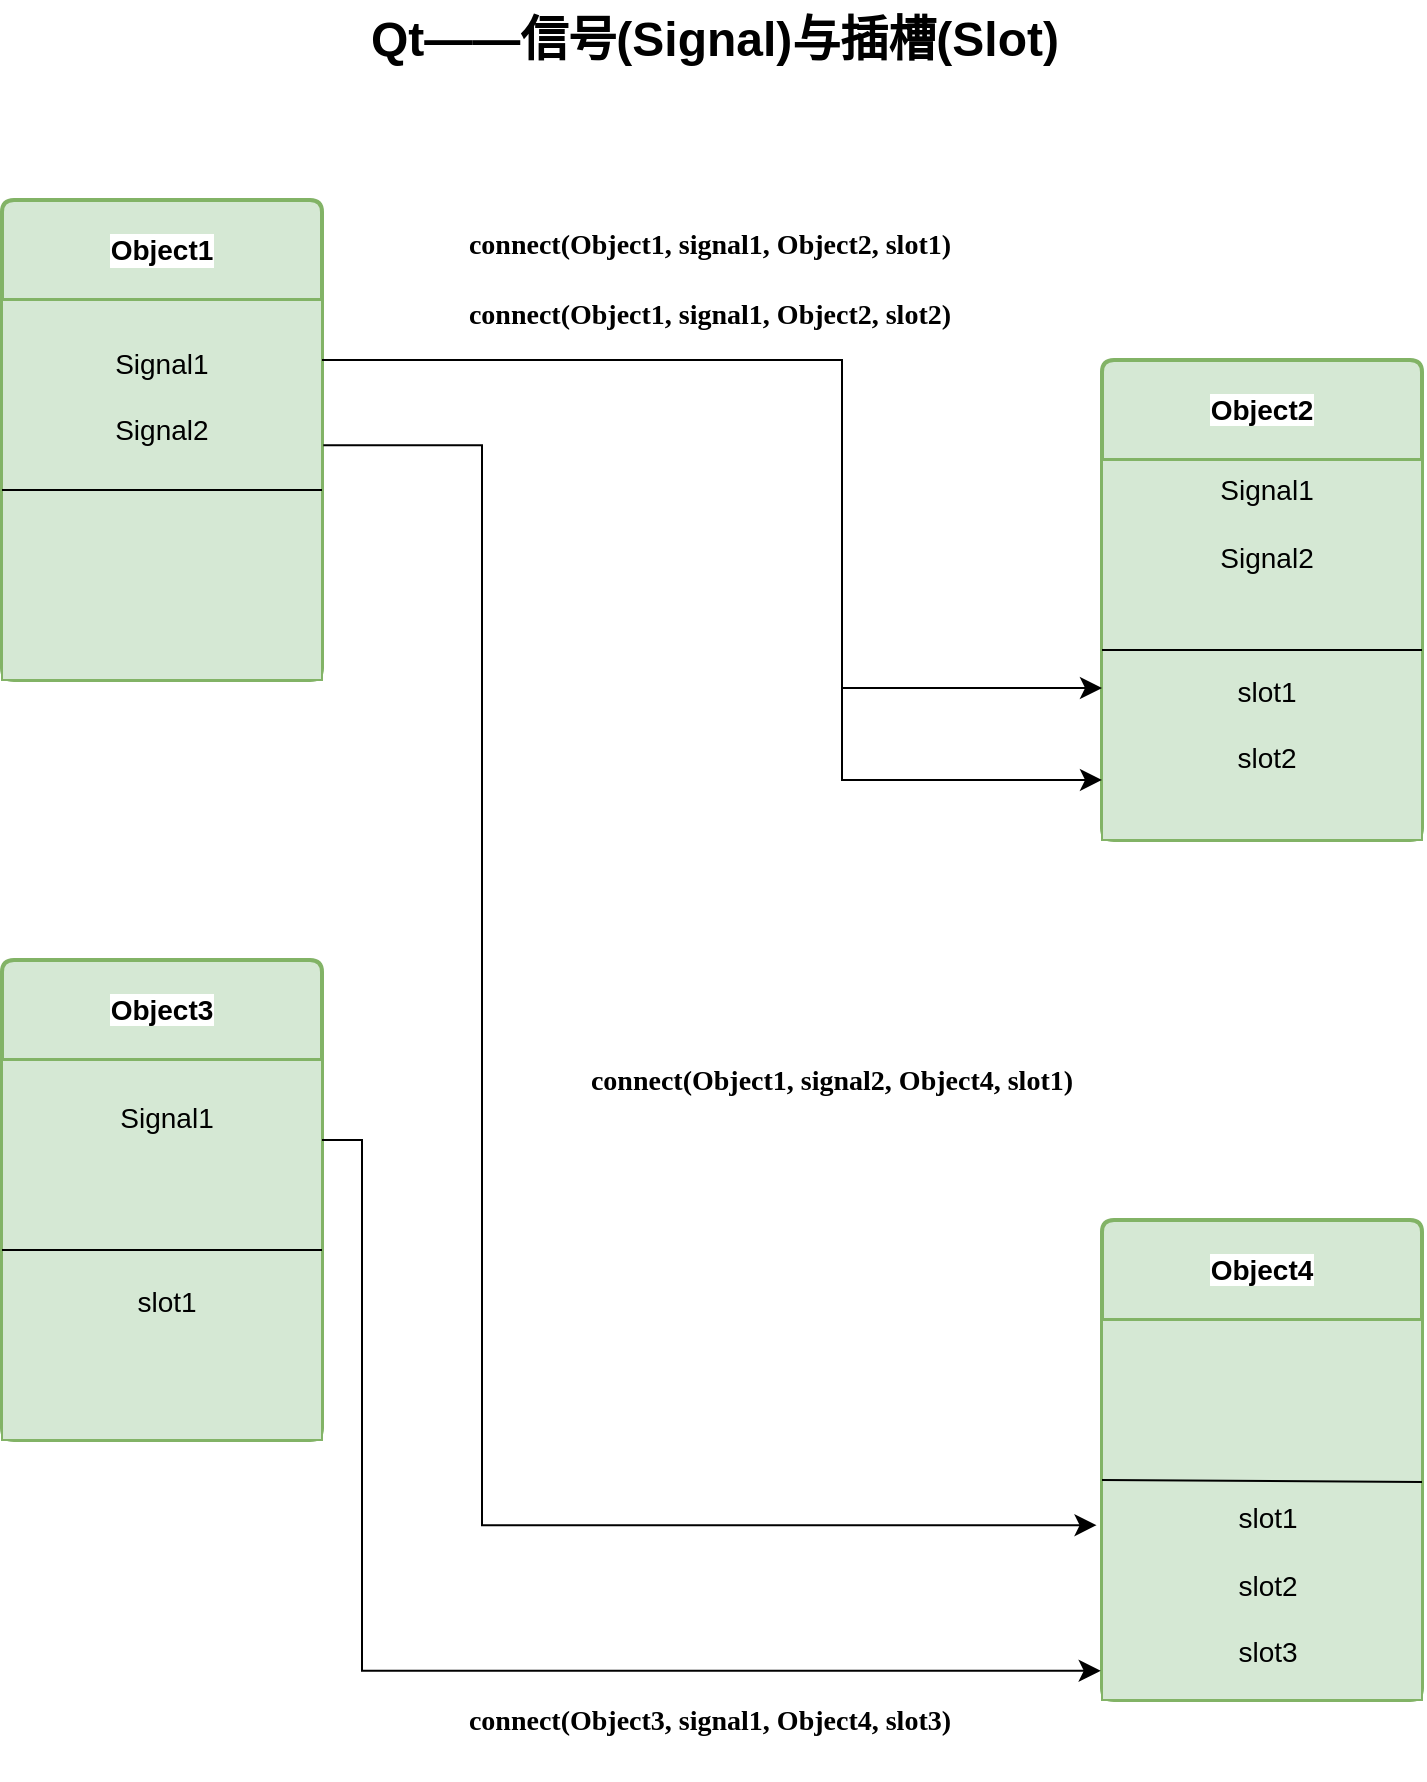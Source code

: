 <mxfile version="24.2.1" type="github">
  <diagram name="第 1 页" id="SFp6RgGqiiW5XQGxeMV2">
    <mxGraphModel dx="1169" dy="1695" grid="1" gridSize="10" guides="1" tooltips="1" connect="1" arrows="1" fold="1" page="1" pageScale="1" pageWidth="827" pageHeight="1169" math="0" shadow="0">
      <root>
        <mxCell id="0" />
        <mxCell id="1" parent="0" />
        <mxCell id="GsIp7g7lwOqC_kdJoe7d-1" style="edgeStyle=orthogonalEdgeStyle;rounded=0;orthogonalLoop=1;jettySize=auto;html=1;exitX=0.5;exitY=1;exitDx=0;exitDy=0;entryX=0.5;entryY=1;entryDx=0;entryDy=0;" edge="1" parent="1">
          <mxGeometry relative="1" as="geometry">
            <mxPoint x="210" y="-750" as="sourcePoint" />
            <mxPoint x="210" y="-750" as="targetPoint" />
          </mxGeometry>
        </mxCell>
        <mxCell id="GsIp7g7lwOqC_kdJoe7d-2" value="&lt;b&gt;&lt;font style=&quot;background-color: rgb(255, 255, 255);&quot;&gt;Object1&lt;/font&gt;&lt;/b&gt;" style="swimlane;childLayout=stackLayout;horizontal=1;startSize=50;horizontalStack=0;rounded=1;fontSize=14;fontStyle=0;strokeWidth=2;resizeParent=0;resizeLast=1;shadow=0;dashed=0;align=center;arcSize=4;whiteSpace=wrap;html=1;labelBackgroundColor=#FFFFFF;fillColor=#d5e8d4;strokeColor=#82b366;" vertex="1" parent="1">
          <mxGeometry x="60" y="-940" width="160" height="240" as="geometry" />
        </mxCell>
        <mxCell id="GsIp7g7lwOqC_kdJoe7d-3" value="&lt;div style=&quot;text-align: center; font-size: 14px;&quot;&gt;&lt;span style=&quot;font-size: 14px; background-color: initial; white-space-collapse: preserve;&quot;&gt;&#x9;&lt;/span&gt;&lt;span style=&quot;white-space-collapse: preserve;&quot;&gt;&amp;nbsp;     &lt;/span&gt;&lt;/div&gt;&lt;div style=&quot;text-align: center; font-size: 14px;&quot;&gt;&lt;span style=&quot;background-color: initial;&quot;&gt;&lt;font style=&quot;font-size: 14px;&quot;&gt;&lt;span style=&quot;white-space: pre;&quot;&gt;&#x9;&lt;/span&gt;&amp;nbsp; &amp;nbsp; &amp;nbsp;Signal1&lt;/font&gt;&lt;/span&gt;&lt;/div&gt;&lt;font style=&quot;font-size: 14px;&quot;&gt;&lt;span style=&quot;white-space: pre;&quot;&gt;&lt;div style=&quot;text-align: center;&quot;&gt;&lt;span style=&quot;background-color: initial;&quot;&gt;&#x9;&lt;/span&gt;&lt;span style=&quot;background-color: initial;&quot;&gt;&#x9;&lt;/span&gt;&lt;/div&gt;&lt;/span&gt;&lt;span style=&quot;white-space: pre;&quot;&gt;&lt;div style=&quot;text-align: center;&quot;&gt;&lt;span style=&quot;background-color: initial;&quot;&gt;&#x9;&lt;/span&gt;     &lt;span style=&quot;background-color: initial; white-space-collapse: collapse;&quot;&gt;Signal2&lt;/span&gt;&lt;/div&gt;&lt;/span&gt;&lt;/font&gt;&lt;div style=&quot;text-align: center; font-size: 14px;&quot;&gt;&lt;font style=&quot;font-size: 14px;&quot;&gt;&lt;br&gt;&lt;/font&gt;&lt;/div&gt;&lt;div style=&quot;text-align: center; font-size: 14px;&quot;&gt;&lt;font style=&quot;font-size: 14px;&quot;&gt;&lt;br&gt;&lt;/font&gt;&lt;/div&gt;&lt;div style=&quot;text-align: center; font-size: 14px;&quot;&gt;&lt;font style=&quot;font-size: 14px;&quot;&gt;&lt;br&gt;&lt;/font&gt;&lt;/div&gt;&lt;div style=&quot;text-align: center; font-size: 14px;&quot;&gt;&lt;font style=&quot;font-size: 14px;&quot;&gt;&lt;br&gt;&lt;/font&gt;&lt;/div&gt;&lt;span style=&quot;white-space: pre; font-size: 14px;&quot;&gt;&lt;div style=&quot;text-align: center;&quot;&gt;&lt;font style=&quot;font-size: 14px;&quot;&gt;&lt;span style=&quot;background-color: initial;&quot;&gt;&#x9;&lt;/span&gt;&lt;span style=&quot;background-color: initial;&quot;&gt;&#x9;&lt;/span&gt;&lt;/font&gt;&lt;/div&gt;&lt;/span&gt;" style="align=left;strokeColor=#82b366;fillColor=#d5e8d4;spacingLeft=4;fontSize=12;verticalAlign=top;resizable=0;rotatable=0;part=1;html=1;" vertex="1" parent="GsIp7g7lwOqC_kdJoe7d-2">
          <mxGeometry y="50" width="160" height="190" as="geometry" />
        </mxCell>
        <mxCell id="GsIp7g7lwOqC_kdJoe7d-4" value="" style="endArrow=none;html=1;rounded=0;exitX=0;exitY=0.5;exitDx=0;exitDy=0;entryX=1;entryY=0.5;entryDx=0;entryDy=0;entryPerimeter=0;" edge="1" parent="GsIp7g7lwOqC_kdJoe7d-2" source="GsIp7g7lwOqC_kdJoe7d-3" target="GsIp7g7lwOqC_kdJoe7d-3">
          <mxGeometry relative="1" as="geometry">
            <mxPoint y="160" as="sourcePoint" />
            <mxPoint x="160" y="160" as="targetPoint" />
            <Array as="points" />
          </mxGeometry>
        </mxCell>
        <mxCell id="GsIp7g7lwOqC_kdJoe7d-5" value="&lt;b style=&quot;background-color: rgb(255, 255, 255);&quot;&gt;Object2&lt;/b&gt;" style="swimlane;childLayout=stackLayout;horizontal=1;startSize=50;horizontalStack=0;rounded=1;fontSize=14;fontStyle=0;strokeWidth=2;resizeParent=0;resizeLast=1;shadow=0;dashed=0;align=center;arcSize=4;whiteSpace=wrap;html=1;fillColor=#d5e8d4;strokeColor=#82b366;" vertex="1" parent="1">
          <mxGeometry x="610" y="-860" width="160" height="240" as="geometry" />
        </mxCell>
        <mxCell id="GsIp7g7lwOqC_kdJoe7d-6" value="&lt;div style=&quot;font-size: 14px;&quot;&gt;&lt;font style=&quot;font-size: 14px;&quot;&gt;&lt;span style=&quot;background-color: initial;&quot;&gt;Signal1&lt;/span&gt;&lt;/font&gt;&lt;/div&gt;&lt;font style=&quot;font-size: 14px;&quot;&gt;&lt;span style=&quot;white-space: pre;&quot;&gt;&lt;div style=&quot;&quot;&gt;&lt;span style=&quot;background-color: initial;&quot;&gt;&#x9;&lt;/span&gt;&lt;span style=&quot;background-color: initial;&quot;&gt;&#x9;&lt;/span&gt;&lt;/div&gt;&lt;/span&gt;&lt;span style=&quot;white-space: pre;&quot;&gt;&lt;div style=&quot;&quot;&gt;&lt;span style=&quot;background-color: initial; white-space-collapse: collapse;&quot;&gt;Signal2&lt;/span&gt;&lt;/div&gt;&lt;/span&gt;&lt;/font&gt;&lt;div style=&quot;font-size: 14px;&quot;&gt;&lt;font style=&quot;font-size: 14px;&quot;&gt;&lt;br&gt;&lt;/font&gt;&lt;/div&gt;&lt;div style=&quot;font-size: 14px;&quot;&gt;&lt;font style=&quot;font-size: 14px;&quot;&gt;&lt;br&gt;&lt;/font&gt;&lt;/div&gt;&lt;div style=&quot;font-size: 14px;&quot;&gt;&lt;span style=&quot;background-color: initial;&quot;&gt;&lt;br&gt;&lt;/span&gt;&lt;/div&gt;&lt;div style=&quot;font-size: 14px;&quot;&gt;&lt;span style=&quot;background-color: initial;&quot;&gt;slot1&lt;/span&gt;&lt;br&gt;&lt;/div&gt;&lt;div style=&quot;font-size: 14px;&quot;&gt;&lt;font style=&quot;font-size: 14px;&quot;&gt;&lt;br&gt;&lt;/font&gt;&lt;/div&gt;&lt;span style=&quot;white-space: pre; font-size: 14px;&quot;&gt;&lt;div style=&quot;&quot;&gt;&lt;font style=&quot;font-size: 14px;&quot;&gt;&lt;font style=&quot;background-color: initial; white-space-collapse: collapse; font-size: 14px;&quot;&gt;slot2&lt;/font&gt;&lt;/font&gt;&lt;/div&gt;&lt;/span&gt;" style="align=center;strokeColor=#82b366;fillColor=#d5e8d4;spacingLeft=4;fontSize=12;verticalAlign=top;resizable=0;rotatable=0;part=1;html=1;" vertex="1" parent="GsIp7g7lwOqC_kdJoe7d-5">
          <mxGeometry y="50" width="160" height="190" as="geometry" />
        </mxCell>
        <mxCell id="GsIp7g7lwOqC_kdJoe7d-7" value="" style="endArrow=none;html=1;rounded=0;exitX=0;exitY=0.5;exitDx=0;exitDy=0;entryX=1;entryY=0.5;entryDx=0;entryDy=0;entryPerimeter=0;" edge="1" parent="GsIp7g7lwOqC_kdJoe7d-5" source="GsIp7g7lwOqC_kdJoe7d-6" target="GsIp7g7lwOqC_kdJoe7d-6">
          <mxGeometry relative="1" as="geometry">
            <mxPoint y="160" as="sourcePoint" />
            <mxPoint x="160" y="160" as="targetPoint" />
            <Array as="points" />
          </mxGeometry>
        </mxCell>
        <mxCell id="GsIp7g7lwOqC_kdJoe7d-8" value="&lt;span style=&quot;background-color: rgb(255, 255, 255);&quot;&gt;&lt;b&gt;Object3&lt;/b&gt;&lt;/span&gt;" style="swimlane;childLayout=stackLayout;horizontal=1;startSize=50;horizontalStack=0;rounded=1;fontSize=14;fontStyle=0;strokeWidth=2;resizeParent=0;resizeLast=1;shadow=0;dashed=0;align=center;arcSize=4;whiteSpace=wrap;html=1;fillColor=#d5e8d4;strokeColor=#82b366;" vertex="1" parent="1">
          <mxGeometry x="60" y="-560" width="160" height="240" as="geometry" />
        </mxCell>
        <mxCell id="GsIp7g7lwOqC_kdJoe7d-9" value="&lt;font style=&quot;&quot;&gt;&lt;br&gt;&lt;span style=&quot;font-size: 14px;&quot;&gt;Signal1&lt;/span&gt;&lt;br&gt;&lt;span style=&quot;font-size: 14px; white-space: pre;&quot;&gt;&#x9;&lt;/span&gt;&lt;span style=&quot;font-size: 14px; white-space: pre;&quot;&gt;&#x9;&lt;/span&gt;&lt;br&gt;&lt;br&gt;&lt;br&gt;&lt;br&gt;&lt;br&gt;&lt;font style=&quot;font-size: 14px;&quot;&gt;slot1&lt;/font&gt;&lt;br&gt;&lt;span style=&quot;font-size: 14px; white-space: pre;&quot;&gt;&#x9;&lt;/span&gt;&lt;span style=&quot;font-size: 14px; white-space: pre;&quot;&gt;&#x9;&lt;/span&gt;&lt;/font&gt;" style="align=center;strokeColor=#82b366;fillColor=#d5e8d4;spacingLeft=4;fontSize=12;verticalAlign=top;resizable=0;rotatable=0;part=1;html=1;" vertex="1" parent="GsIp7g7lwOqC_kdJoe7d-8">
          <mxGeometry y="50" width="160" height="190" as="geometry" />
        </mxCell>
        <mxCell id="GsIp7g7lwOqC_kdJoe7d-10" value="" style="endArrow=none;html=1;rounded=0;exitX=0;exitY=0.5;exitDx=0;exitDy=0;entryX=1;entryY=0.5;entryDx=0;entryDy=0;entryPerimeter=0;" edge="1" parent="GsIp7g7lwOqC_kdJoe7d-8" source="GsIp7g7lwOqC_kdJoe7d-9" target="GsIp7g7lwOqC_kdJoe7d-9">
          <mxGeometry relative="1" as="geometry">
            <mxPoint y="160" as="sourcePoint" />
            <mxPoint x="160" y="160" as="targetPoint" />
            <Array as="points" />
          </mxGeometry>
        </mxCell>
        <mxCell id="GsIp7g7lwOqC_kdJoe7d-11" value="&lt;span style=&quot;background-color: rgb(255, 255, 255);&quot;&gt;&lt;b&gt;Object4&lt;/b&gt;&lt;/span&gt;" style="swimlane;childLayout=stackLayout;horizontal=1;startSize=50;horizontalStack=0;rounded=1;fontSize=14;fontStyle=0;strokeWidth=2;resizeParent=0;resizeLast=1;shadow=0;dashed=0;align=center;arcSize=4;whiteSpace=wrap;html=1;fillColor=#d5e8d4;strokeColor=#82b366;" vertex="1" parent="1">
          <mxGeometry x="610" y="-430" width="160" height="240" as="geometry" />
        </mxCell>
        <mxCell id="GsIp7g7lwOqC_kdJoe7d-12" value="&lt;font style=&quot;font-size: 14px;&quot;&gt;&lt;br&gt;&lt;br&gt;&lt;br&gt;&lt;br&gt;&lt;br&gt;&lt;span style=&quot;white-space: pre;&quot;&gt;&#x9;&lt;/span&gt;&lt;span style=&quot;white-space: pre;&quot;&gt;&#x9;&lt;/span&gt;slot1&lt;br&gt;&lt;span style=&quot;white-space: pre;&quot;&gt;&#x9;&lt;/span&gt;&lt;span style=&quot;white-space: pre;&quot;&gt;&#x9;&lt;/span&gt;&lt;br&gt;&lt;span style=&quot;white-space: pre;&quot;&gt;&#x9;&lt;/span&gt;&lt;span style=&quot;white-space: pre;&quot;&gt;&#x9;&lt;/span&gt;slot2&lt;br&gt;&lt;span style=&quot;white-space: pre;&quot;&gt;&#x9;&lt;/span&gt;&lt;span style=&quot;white-space: pre;&quot;&gt;&#x9;&lt;/span&gt;&lt;br&gt;&lt;span style=&quot;white-space: pre;&quot;&gt;&#x9;&lt;/span&gt;&lt;span style=&quot;white-space: pre;&quot;&gt;&#x9;&lt;/span&gt;slot3&lt;/font&gt;" style="align=left;strokeColor=#82b366;fillColor=#d5e8d4;spacingLeft=4;fontSize=12;verticalAlign=top;resizable=0;rotatable=0;part=1;html=1;" vertex="1" parent="GsIp7g7lwOqC_kdJoe7d-11">
          <mxGeometry y="50" width="160" height="190" as="geometry" />
        </mxCell>
        <mxCell id="GsIp7g7lwOqC_kdJoe7d-13" value="" style="endArrow=none;html=1;rounded=0;" edge="1" parent="GsIp7g7lwOqC_kdJoe7d-11">
          <mxGeometry relative="1" as="geometry">
            <mxPoint y="130" as="sourcePoint" />
            <mxPoint x="160" y="131" as="targetPoint" />
            <Array as="points" />
          </mxGeometry>
        </mxCell>
        <mxCell id="GsIp7g7lwOqC_kdJoe7d-14" value="" style="edgeStyle=elbowEdgeStyle;elbow=horizontal;endArrow=classic;html=1;curved=0;rounded=0;endSize=8;startSize=8;entryX=0;entryY=0.6;entryDx=0;entryDy=0;entryPerimeter=0;" edge="1" parent="1" target="GsIp7g7lwOqC_kdJoe7d-6">
          <mxGeometry width="50" height="50" relative="1" as="geometry">
            <mxPoint x="230" y="-860" as="sourcePoint" />
            <mxPoint x="571.82" y="-693.34" as="targetPoint" />
            <Array as="points">
              <mxPoint x="480" y="-740" />
              <mxPoint x="410" y="-780" />
              <mxPoint x="410" y="-780" />
            </Array>
          </mxGeometry>
        </mxCell>
        <mxCell id="GsIp7g7lwOqC_kdJoe7d-15" value="" style="edgeStyle=elbowEdgeStyle;elbow=horizontal;endArrow=classic;html=1;curved=0;rounded=0;endSize=8;startSize=8;entryX=0;entryY=0.842;entryDx=0;entryDy=0;entryPerimeter=0;movable=1;resizable=1;rotatable=1;deletable=1;editable=1;locked=0;connectable=1;exitX=1;exitY=0.158;exitDx=0;exitDy=0;exitPerimeter=0;" edge="1" parent="1" source="GsIp7g7lwOqC_kdJoe7d-3" target="GsIp7g7lwOqC_kdJoe7d-6">
          <mxGeometry width="50" height="50" relative="1" as="geometry">
            <mxPoint x="220" y="-870" as="sourcePoint" />
            <mxPoint x="270" y="-920" as="targetPoint" />
            <Array as="points">
              <mxPoint x="480" y="-810" />
            </Array>
          </mxGeometry>
        </mxCell>
        <mxCell id="GsIp7g7lwOqC_kdJoe7d-16" value="" style="edgeStyle=elbowEdgeStyle;elbow=horizontal;endArrow=classic;html=1;curved=0;rounded=0;endSize=8;startSize=8;entryX=-0.017;entryY=0.54;entryDx=0;entryDy=0;entryPerimeter=0;exitX=1.004;exitY=0.382;exitDx=0;exitDy=0;exitPerimeter=0;" edge="1" parent="1" source="GsIp7g7lwOqC_kdJoe7d-3" target="GsIp7g7lwOqC_kdJoe7d-12">
          <mxGeometry width="50" height="50" relative="1" as="geometry">
            <mxPoint x="220" y="-840" as="sourcePoint" />
            <mxPoint x="310" y="-290" as="targetPoint" />
            <Array as="points">
              <mxPoint x="300" y="-810" />
              <mxPoint x="300" y="-560" />
            </Array>
          </mxGeometry>
        </mxCell>
        <mxCell id="GsIp7g7lwOqC_kdJoe7d-17" value="" style="edgeStyle=elbowEdgeStyle;elbow=horizontal;endArrow=classic;html=1;curved=0;rounded=0;endSize=8;startSize=8;entryX=-0.004;entryY=0.923;entryDx=0;entryDy=0;entryPerimeter=0;" edge="1" parent="1" target="GsIp7g7lwOqC_kdJoe7d-12">
          <mxGeometry width="50" height="50" relative="1" as="geometry">
            <mxPoint x="220" y="-470" as="sourcePoint" />
            <mxPoint x="270" y="-520" as="targetPoint" />
            <Array as="points">
              <mxPoint x="240" y="-320" />
            </Array>
          </mxGeometry>
        </mxCell>
        <UserObject label="&lt;font face=&quot;Verdana&quot;&gt;connect(Object1, signal1, Object2, slot1)&lt;br&gt;&lt;br style=&quot;font-size: 14px;&quot;&gt;connect(Object1, signal1, Object2, slot2)&lt;/font&gt;" placeholders="1" name="Variable" id="GsIp7g7lwOqC_kdJoe7d-18">
          <mxCell style="text;html=1;strokeColor=none;fillColor=none;align=center;verticalAlign=middle;whiteSpace=wrap;overflow=hidden;fontSize=14;fontStyle=1" vertex="1" parent="1">
            <mxGeometry x="249" y="-930" width="330" height="60" as="geometry" />
          </mxCell>
        </UserObject>
        <UserObject label="&lt;font face=&quot;Verdana&quot;&gt;connect(Object1, signal2, Object4, slot1)&lt;br&gt;&lt;/font&gt;" placeholders="1" name="Variable" id="GsIp7g7lwOqC_kdJoe7d-19">
          <mxCell style="text;html=1;strokeColor=none;fillColor=none;align=center;verticalAlign=middle;whiteSpace=wrap;overflow=hidden;fontSize=14;fontStyle=1" vertex="1" parent="1">
            <mxGeometry x="310" y="-530" width="330" height="60" as="geometry" />
          </mxCell>
        </UserObject>
        <UserObject label="&lt;font face=&quot;Verdana&quot;&gt;connect(Object3, signal1, Object4, slot3)&lt;br&gt;&lt;/font&gt;" placeholders="1" name="Variable" id="GsIp7g7lwOqC_kdJoe7d-20">
          <mxCell style="text;html=1;strokeColor=none;fillColor=none;align=center;verticalAlign=middle;whiteSpace=wrap;overflow=hidden;fontSize=14;fontStyle=1" vertex="1" parent="1">
            <mxGeometry x="249" y="-210" width="330" height="60" as="geometry" />
          </mxCell>
        </UserObject>
        <mxCell id="GsIp7g7lwOqC_kdJoe7d-21" value="Qt——信号(Signal)与插槽(Slot)" style="text;strokeColor=none;fillColor=none;html=1;fontSize=24;fontStyle=1;verticalAlign=middle;align=center;" vertex="1" parent="1">
          <mxGeometry x="320" y="-1040" width="192" height="40" as="geometry" />
        </mxCell>
      </root>
    </mxGraphModel>
  </diagram>
</mxfile>
